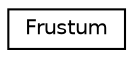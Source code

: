 digraph "Graphical Class Hierarchy"
{
 // LATEX_PDF_SIZE
  edge [fontname="Helvetica",fontsize="10",labelfontname="Helvetica",labelfontsize="10"];
  node [fontname="Helvetica",fontsize="10",shape=record];
  rankdir="LR";
  Node0 [label="Frustum",height=0.2,width=0.4,color="black", fillcolor="white", style="filled",URL="$classFrustum.html",tooltip=" "];
}
